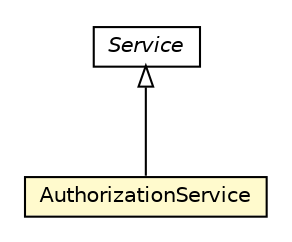 #!/usr/local/bin/dot
#
# Class diagram 
# Generated by UMLGraph version R5_6-24-gf6e263 (http://www.umlgraph.org/)
#

digraph G {
	edge [fontname="Helvetica",fontsize=10,labelfontname="Helvetica",labelfontsize=10];
	node [fontname="Helvetica",fontsize=10,shape=plaintext];
	nodesep=0.25;
	ranksep=0.5;
	// org.universAAL.ontology.security.AuthorizationService
	c70233 [label=<<table title="org.universAAL.ontology.security.AuthorizationService" border="0" cellborder="1" cellspacing="0" cellpadding="2" port="p" bgcolor="lemonChiffon" href="./AuthorizationService.html">
		<tr><td><table border="0" cellspacing="0" cellpadding="1">
<tr><td align="center" balign="center"> AuthorizationService </td></tr>
		</table></td></tr>
		</table>>, URL="./AuthorizationService.html", fontname="Helvetica", fontcolor="black", fontsize=10.0];
	//org.universAAL.ontology.security.AuthorizationService extends org.universAAL.middleware.service.owl.Service
	c70258:p -> c70233:p [dir=back,arrowtail=empty];
	// org.universAAL.middleware.service.owl.Service
	c70258 [label=<<table title="org.universAAL.middleware.service.owl.Service" border="0" cellborder="1" cellspacing="0" cellpadding="2" port="p" href="http://java.sun.com/j2se/1.4.2/docs/api/org/universAAL/middleware/service/owl/Service.html">
		<tr><td><table border="0" cellspacing="0" cellpadding="1">
<tr><td align="center" balign="center"><font face="Helvetica-Oblique"> Service </font></td></tr>
		</table></td></tr>
		</table>>, URL="http://java.sun.com/j2se/1.4.2/docs/api/org/universAAL/middleware/service/owl/Service.html", fontname="Helvetica", fontcolor="black", fontsize=10.0];
}

